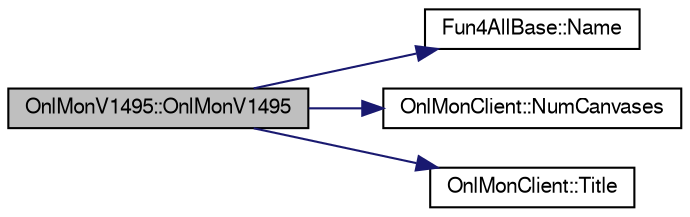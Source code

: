 digraph "OnlMonV1495::OnlMonV1495"
{
  bgcolor="transparent";
  edge [fontname="FreeSans",fontsize="10",labelfontname="FreeSans",labelfontsize="10"];
  node [fontname="FreeSans",fontsize="10",shape=record];
  rankdir="LR";
  Node1 [label="OnlMonV1495::OnlMonV1495",height=0.2,width=0.4,color="black", fillcolor="grey75", style="filled" fontcolor="black"];
  Node1 -> Node2 [color="midnightblue",fontsize="10",style="solid",fontname="FreeSans"];
  Node2 [label="Fun4AllBase::Name",height=0.2,width=0.4,color="black",URL="$d5/dec/classFun4AllBase.html#a41f9ac377743d046f590617fd6f4f0ed",tooltip="Returns the name of this module. "];
  Node1 -> Node3 [color="midnightblue",fontsize="10",style="solid",fontname="FreeSans"];
  Node3 [label="OnlMonClient::NumCanvases",height=0.2,width=0.4,color="black",URL="$d9/d62/classOnlMonClient.html#a9291a22f516ea38a805ad11726ddb38d"];
  Node1 -> Node4 [color="midnightblue",fontsize="10",style="solid",fontname="FreeSans"];
  Node4 [label="OnlMonClient::Title",height=0.2,width=0.4,color="black",URL="$d9/d62/classOnlMonClient.html#a5f72e7aa45de26872b40a05a0f5d8aee"];
}
